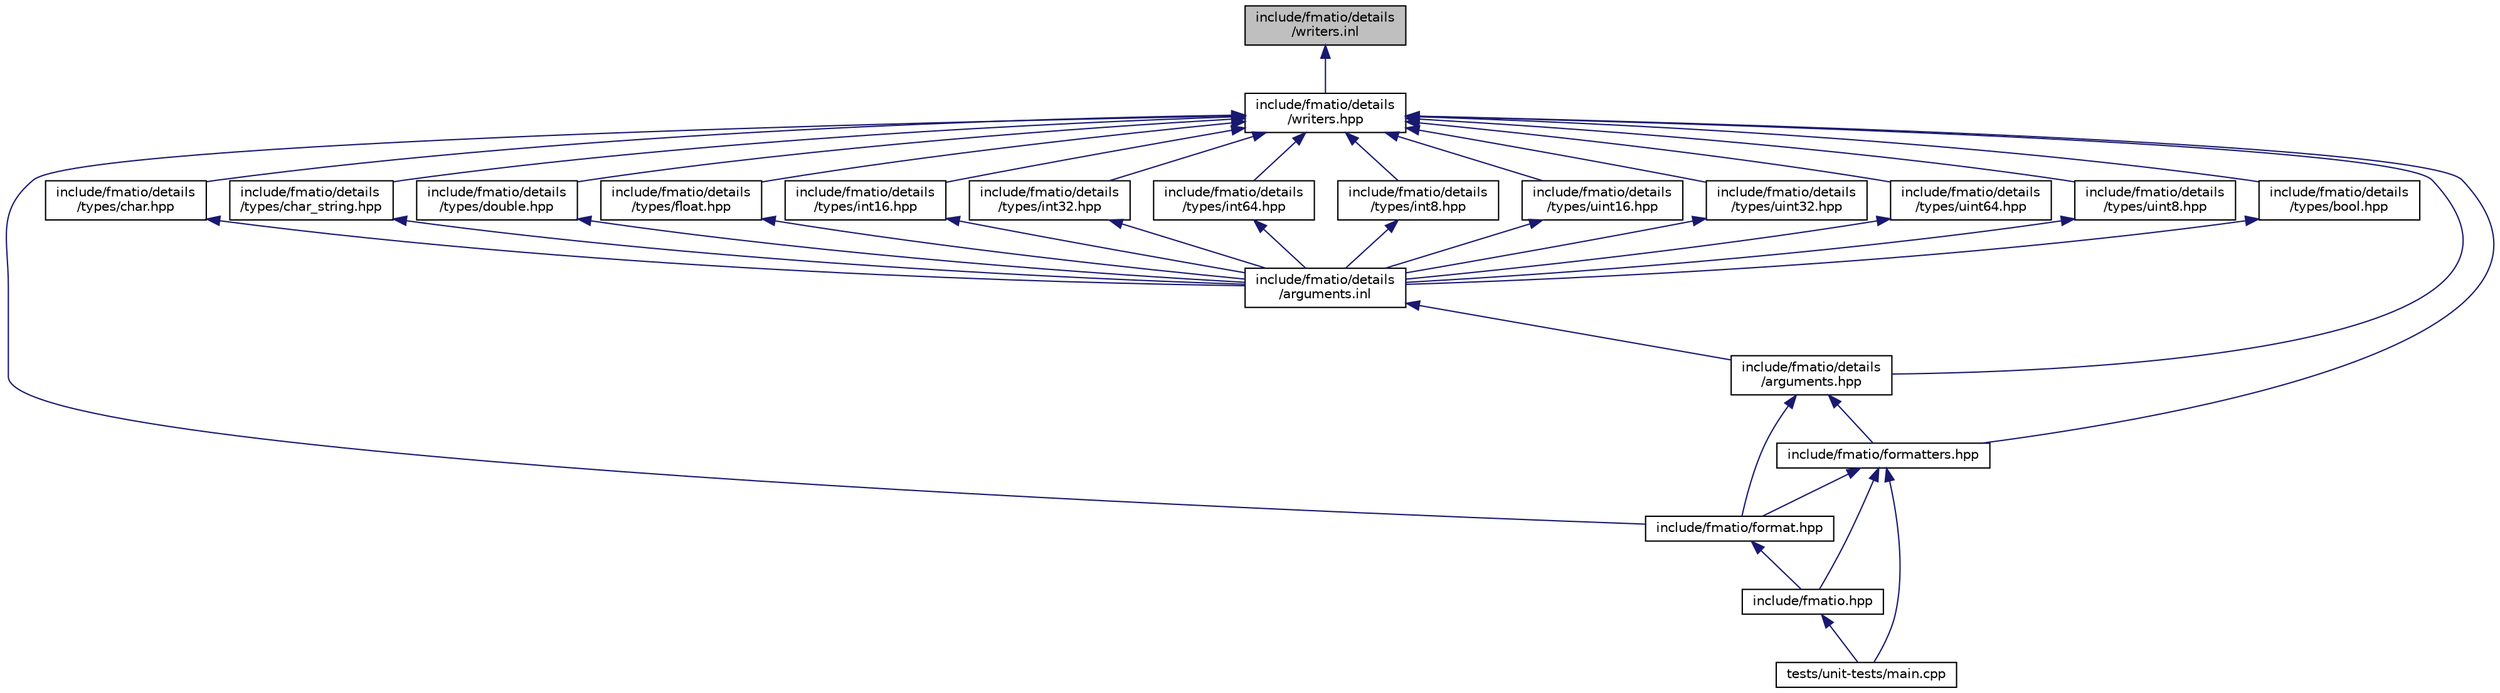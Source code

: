 digraph "include/fmatio/details/writers.inl"
{
 // LATEX_PDF_SIZE
  edge [fontname="Helvetica",fontsize="10",labelfontname="Helvetica",labelfontsize="10"];
  node [fontname="Helvetica",fontsize="10",shape=record];
  Node1 [label="include/fmatio/details\l/writers.inl",height=0.2,width=0.4,color="black", fillcolor="grey75", style="filled", fontcolor="black",tooltip=" "];
  Node1 -> Node2 [dir="back",color="midnightblue",fontsize="10",style="solid",fontname="Helvetica"];
  Node2 [label="include/fmatio/details\l/writers.hpp",height=0.2,width=0.4,color="black", fillcolor="white", style="filled",URL="$writers_8hpp.html",tooltip=" "];
  Node2 -> Node3 [dir="back",color="midnightblue",fontsize="10",style="solid",fontname="Helvetica"];
  Node3 [label="include/fmatio/details\l/arguments.hpp",height=0.2,width=0.4,color="black", fillcolor="white", style="filled",URL="$arguments_8hpp.html",tooltip=" "];
  Node3 -> Node4 [dir="back",color="midnightblue",fontsize="10",style="solid",fontname="Helvetica"];
  Node4 [label="include/fmatio/format.hpp",height=0.2,width=0.4,color="black", fillcolor="white", style="filled",URL="$format_8hpp.html",tooltip=" "];
  Node4 -> Node5 [dir="back",color="midnightblue",fontsize="10",style="solid",fontname="Helvetica"];
  Node5 [label="include/fmatio.hpp",height=0.2,width=0.4,color="black", fillcolor="white", style="filled",URL="$fmatio_8hpp.html",tooltip=" "];
  Node5 -> Node6 [dir="back",color="midnightblue",fontsize="10",style="solid",fontname="Helvetica"];
  Node6 [label="tests/unit-tests/main.cpp",height=0.2,width=0.4,color="black", fillcolor="white", style="filled",URL="$main_8cpp_source.html",tooltip=" "];
  Node3 -> Node7 [dir="back",color="midnightblue",fontsize="10",style="solid",fontname="Helvetica"];
  Node7 [label="include/fmatio/formatters.hpp",height=0.2,width=0.4,color="black", fillcolor="white", style="filled",URL="$formatters_8hpp.html",tooltip=" "];
  Node7 -> Node4 [dir="back",color="midnightblue",fontsize="10",style="solid",fontname="Helvetica"];
  Node7 -> Node5 [dir="back",color="midnightblue",fontsize="10",style="solid",fontname="Helvetica"];
  Node7 -> Node6 [dir="back",color="midnightblue",fontsize="10",style="solid",fontname="Helvetica"];
  Node2 -> Node8 [dir="back",color="midnightblue",fontsize="10",style="solid",fontname="Helvetica"];
  Node8 [label="include/fmatio/details\l/types/bool.hpp",height=0.2,width=0.4,color="black", fillcolor="white", style="filled",URL="$bool_8hpp.html",tooltip=" "];
  Node8 -> Node9 [dir="back",color="midnightblue",fontsize="10",style="solid",fontname="Helvetica"];
  Node9 [label="include/fmatio/details\l/arguments.inl",height=0.2,width=0.4,color="black", fillcolor="white", style="filled",URL="$arguments_8inl.html",tooltip=" "];
  Node9 -> Node3 [dir="back",color="midnightblue",fontsize="10",style="solid",fontname="Helvetica"];
  Node2 -> Node10 [dir="back",color="midnightblue",fontsize="10",style="solid",fontname="Helvetica"];
  Node10 [label="include/fmatio/details\l/types/char.hpp",height=0.2,width=0.4,color="black", fillcolor="white", style="filled",URL="$char_8hpp_source.html",tooltip=" "];
  Node10 -> Node9 [dir="back",color="midnightblue",fontsize="10",style="solid",fontname="Helvetica"];
  Node2 -> Node11 [dir="back",color="midnightblue",fontsize="10",style="solid",fontname="Helvetica"];
  Node11 [label="include/fmatio/details\l/types/char_string.hpp",height=0.2,width=0.4,color="black", fillcolor="white", style="filled",URL="$char__string_8hpp.html",tooltip=" "];
  Node11 -> Node9 [dir="back",color="midnightblue",fontsize="10",style="solid",fontname="Helvetica"];
  Node2 -> Node12 [dir="back",color="midnightblue",fontsize="10",style="solid",fontname="Helvetica"];
  Node12 [label="include/fmatio/details\l/types/double.hpp",height=0.2,width=0.4,color="black", fillcolor="white", style="filled",URL="$double_8hpp.html",tooltip=" "];
  Node12 -> Node9 [dir="back",color="midnightblue",fontsize="10",style="solid",fontname="Helvetica"];
  Node2 -> Node13 [dir="back",color="midnightblue",fontsize="10",style="solid",fontname="Helvetica"];
  Node13 [label="include/fmatio/details\l/types/float.hpp",height=0.2,width=0.4,color="black", fillcolor="white", style="filled",URL="$float_8hpp.html",tooltip=" "];
  Node13 -> Node9 [dir="back",color="midnightblue",fontsize="10",style="solid",fontname="Helvetica"];
  Node2 -> Node14 [dir="back",color="midnightblue",fontsize="10",style="solid",fontname="Helvetica"];
  Node14 [label="include/fmatio/details\l/types/int16.hpp",height=0.2,width=0.4,color="black", fillcolor="white", style="filled",URL="$int16_8hpp.html",tooltip=" "];
  Node14 -> Node9 [dir="back",color="midnightblue",fontsize="10",style="solid",fontname="Helvetica"];
  Node2 -> Node15 [dir="back",color="midnightblue",fontsize="10",style="solid",fontname="Helvetica"];
  Node15 [label="include/fmatio/details\l/types/int32.hpp",height=0.2,width=0.4,color="black", fillcolor="white", style="filled",URL="$int32_8hpp.html",tooltip=" "];
  Node15 -> Node9 [dir="back",color="midnightblue",fontsize="10",style="solid",fontname="Helvetica"];
  Node2 -> Node16 [dir="back",color="midnightblue",fontsize="10",style="solid",fontname="Helvetica"];
  Node16 [label="include/fmatio/details\l/types/int64.hpp",height=0.2,width=0.4,color="black", fillcolor="white", style="filled",URL="$int64_8hpp.html",tooltip=" "];
  Node16 -> Node9 [dir="back",color="midnightblue",fontsize="10",style="solid",fontname="Helvetica"];
  Node2 -> Node17 [dir="back",color="midnightblue",fontsize="10",style="solid",fontname="Helvetica"];
  Node17 [label="include/fmatio/details\l/types/int8.hpp",height=0.2,width=0.4,color="black", fillcolor="white", style="filled",URL="$int8_8hpp.html",tooltip=" "];
  Node17 -> Node9 [dir="back",color="midnightblue",fontsize="10",style="solid",fontname="Helvetica"];
  Node2 -> Node18 [dir="back",color="midnightblue",fontsize="10",style="solid",fontname="Helvetica"];
  Node18 [label="include/fmatio/details\l/types/uint16.hpp",height=0.2,width=0.4,color="black", fillcolor="white", style="filled",URL="$uint16_8hpp.html",tooltip=" "];
  Node18 -> Node9 [dir="back",color="midnightblue",fontsize="10",style="solid",fontname="Helvetica"];
  Node2 -> Node19 [dir="back",color="midnightblue",fontsize="10",style="solid",fontname="Helvetica"];
  Node19 [label="include/fmatio/details\l/types/uint32.hpp",height=0.2,width=0.4,color="black", fillcolor="white", style="filled",URL="$uint32_8hpp.html",tooltip=" "];
  Node19 -> Node9 [dir="back",color="midnightblue",fontsize="10",style="solid",fontname="Helvetica"];
  Node2 -> Node20 [dir="back",color="midnightblue",fontsize="10",style="solid",fontname="Helvetica"];
  Node20 [label="include/fmatio/details\l/types/uint64.hpp",height=0.2,width=0.4,color="black", fillcolor="white", style="filled",URL="$uint64_8hpp.html",tooltip=" "];
  Node20 -> Node9 [dir="back",color="midnightblue",fontsize="10",style="solid",fontname="Helvetica"];
  Node2 -> Node21 [dir="back",color="midnightblue",fontsize="10",style="solid",fontname="Helvetica"];
  Node21 [label="include/fmatio/details\l/types/uint8.hpp",height=0.2,width=0.4,color="black", fillcolor="white", style="filled",URL="$uint8_8hpp.html",tooltip=" "];
  Node21 -> Node9 [dir="back",color="midnightblue",fontsize="10",style="solid",fontname="Helvetica"];
  Node2 -> Node4 [dir="back",color="midnightblue",fontsize="10",style="solid",fontname="Helvetica"];
  Node2 -> Node7 [dir="back",color="midnightblue",fontsize="10",style="solid",fontname="Helvetica"];
}
